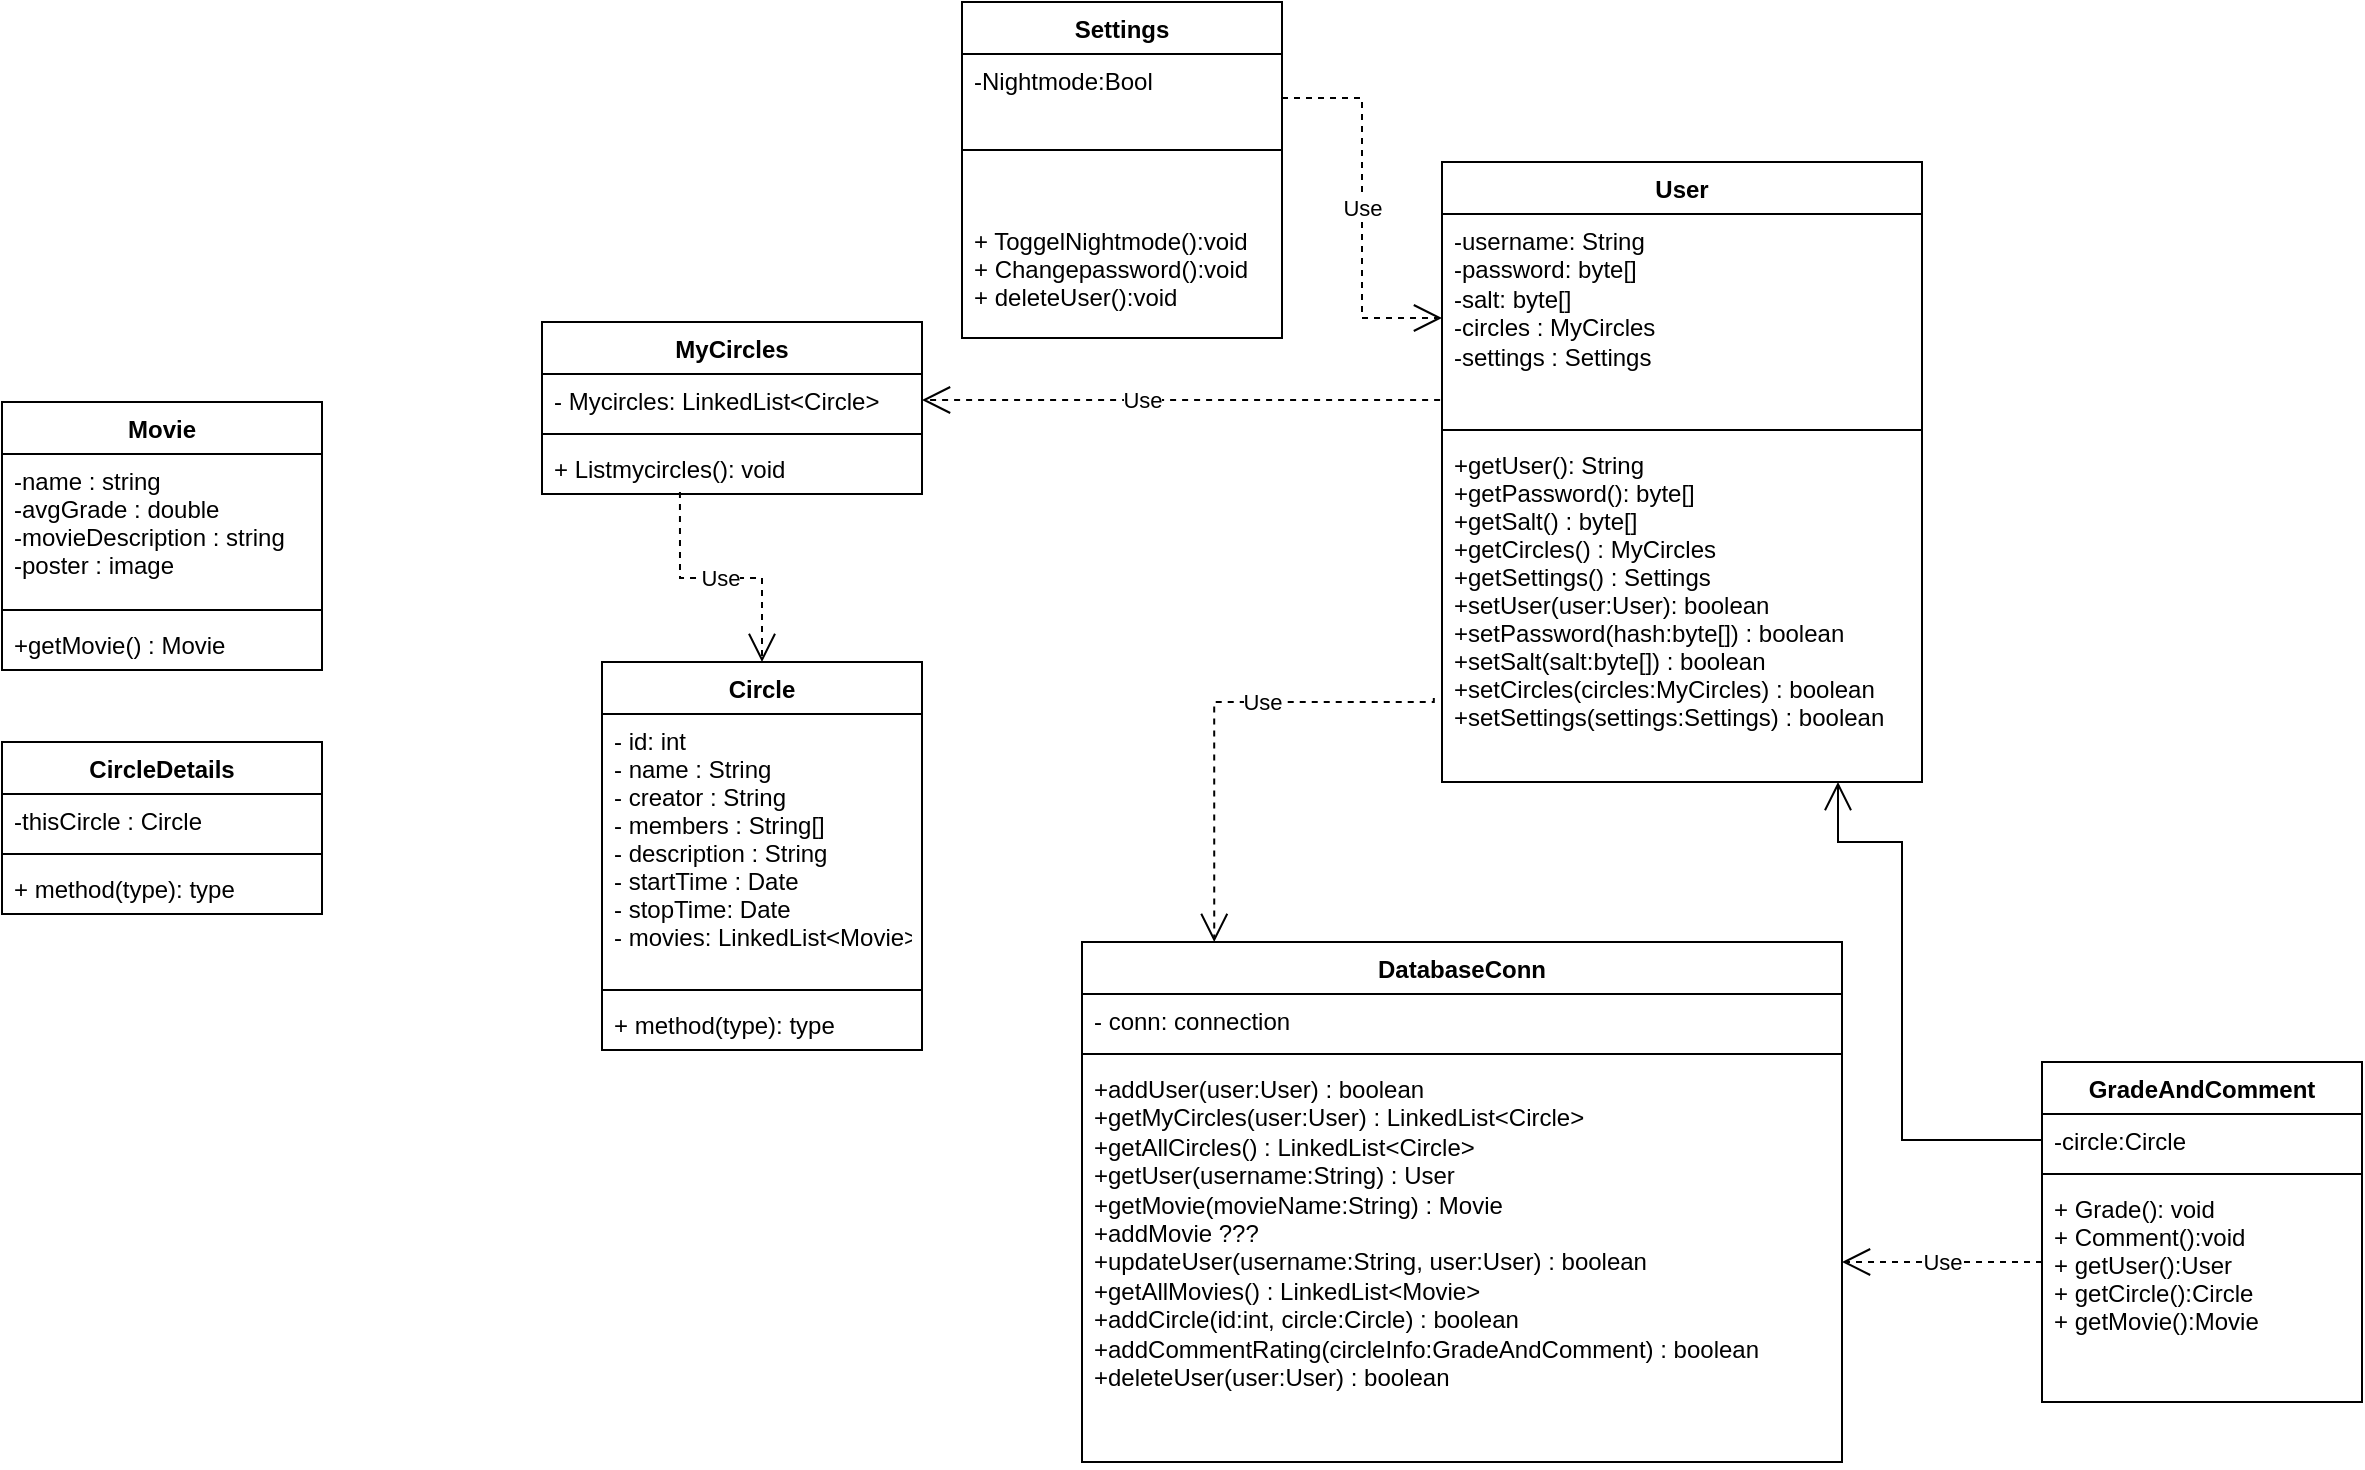 <mxfile version="15.5.0" type="github">
  <diagram id="czeYtxCxRM8ObdpQRXwS" name="Page-1">
    <mxGraphModel dx="1735" dy="762" grid="1" gridSize="10" guides="1" tooltips="1" connect="1" arrows="1" fold="1" page="1" pageScale="1" pageWidth="50000" pageHeight="50000" math="0" shadow="0">
      <root>
        <mxCell id="0" />
        <mxCell id="1" parent="0" />
        <mxCell id="46LosdDzDrLffaNwuIow-5" value="DatabaseConn" style="swimlane;fontStyle=1;align=center;verticalAlign=top;childLayout=stackLayout;horizontal=1;startSize=26;horizontalStack=0;resizeParent=1;resizeParentMax=0;resizeLast=0;collapsible=1;marginBottom=0;" parent="1" vertex="1">
          <mxGeometry x="1720" y="1290" width="380" height="260" as="geometry" />
        </mxCell>
        <mxCell id="46LosdDzDrLffaNwuIow-6" value="- conn: connection" style="text;strokeColor=none;fillColor=none;align=left;verticalAlign=top;spacingLeft=4;spacingRight=4;overflow=hidden;rotatable=0;points=[[0,0.5],[1,0.5]];portConstraint=eastwest;" parent="46LosdDzDrLffaNwuIow-5" vertex="1">
          <mxGeometry y="26" width="380" height="26" as="geometry" />
        </mxCell>
        <mxCell id="46LosdDzDrLffaNwuIow-7" value="" style="line;strokeWidth=1;fillColor=none;align=left;verticalAlign=middle;spacingTop=-1;spacingLeft=3;spacingRight=3;rotatable=0;labelPosition=right;points=[];portConstraint=eastwest;" parent="46LosdDzDrLffaNwuIow-5" vertex="1">
          <mxGeometry y="52" width="380" height="8" as="geometry" />
        </mxCell>
        <mxCell id="46LosdDzDrLffaNwuIow-8" value="+addUser(user:User) : boolean&#xa;+getMyCircles(user:User) : LinkedList&lt;Circle&gt;&#xa;+getAllCircles() : LinkedList&lt;Circle&gt;&#xa;+getUser(username:String) : User&#xa;+getMovie(movieName:String) : Movie&#xa;+addMovie ???&#xa;+updateUser(username:String, user:User) : boolean&#xa;+getAllMovies() : LinkedList&lt;Movie&gt;&#xa;+addCircle(id:int, circle:Circle) : boolean&#xa;+addCommentRating(circleInfo:GradeAndComment) : boolean&#xa;+deleteUser(user:User) : boolean&#xa;&#xa;&#xa;&#xa;" style="text;strokeColor=none;fillColor=none;align=left;verticalAlign=top;spacingLeft=4;spacingRight=4;overflow=hidden;rotatable=0;points=[[0,0.5],[1,0.5]];portConstraint=eastwest;whiteSpace=wrap;" parent="46LosdDzDrLffaNwuIow-5" vertex="1">
          <mxGeometry y="60" width="380" height="200" as="geometry" />
        </mxCell>
        <mxCell id="3OgGzo2SByA_cm2bsDLw-1" value="Circle" style="swimlane;fontStyle=1;align=center;verticalAlign=top;childLayout=stackLayout;horizontal=1;startSize=26;horizontalStack=0;resizeParent=1;resizeParentMax=0;resizeLast=0;collapsible=1;marginBottom=0;" parent="1" vertex="1">
          <mxGeometry x="1480" y="1150" width="160" height="194" as="geometry" />
        </mxCell>
        <mxCell id="3OgGzo2SByA_cm2bsDLw-2" value="- id: int&#xa;- name : String&#xa;- creator : String&#xa;- members : String[]&#xa;- description : String&#xa;- startTime : Date&#xa;- stopTime: Date&#xa;- movies: LinkedList&lt;Movie&gt;&#xa;" style="text;strokeColor=none;fillColor=none;align=left;verticalAlign=top;spacingLeft=4;spacingRight=4;overflow=hidden;rotatable=0;points=[[0,0.5],[1,0.5]];portConstraint=eastwest;" parent="3OgGzo2SByA_cm2bsDLw-1" vertex="1">
          <mxGeometry y="26" width="160" height="134" as="geometry" />
        </mxCell>
        <mxCell id="3OgGzo2SByA_cm2bsDLw-3" value="" style="line;strokeWidth=1;fillColor=none;align=left;verticalAlign=middle;spacingTop=-1;spacingLeft=3;spacingRight=3;rotatable=0;labelPosition=right;points=[];portConstraint=eastwest;" parent="3OgGzo2SByA_cm2bsDLw-1" vertex="1">
          <mxGeometry y="160" width="160" height="8" as="geometry" />
        </mxCell>
        <mxCell id="3OgGzo2SByA_cm2bsDLw-4" value="+ method(type): type" style="text;strokeColor=none;fillColor=none;align=left;verticalAlign=top;spacingLeft=4;spacingRight=4;overflow=hidden;rotatable=0;points=[[0,0.5],[1,0.5]];portConstraint=eastwest;" parent="3OgGzo2SByA_cm2bsDLw-1" vertex="1">
          <mxGeometry y="168" width="160" height="26" as="geometry" />
        </mxCell>
        <mxCell id="egLKUnMWFmZdAxHy4EYi-1" value="MyCircles" style="swimlane;fontStyle=1;align=center;verticalAlign=top;childLayout=stackLayout;horizontal=1;startSize=26;horizontalStack=0;resizeParent=1;resizeParentMax=0;resizeLast=0;collapsible=1;marginBottom=0;" parent="1" vertex="1">
          <mxGeometry x="1450" y="980" width="190" height="86" as="geometry" />
        </mxCell>
        <mxCell id="egLKUnMWFmZdAxHy4EYi-2" value="- Mycircles: LinkedList&lt;Circle&gt; " style="text;strokeColor=none;fillColor=none;align=left;verticalAlign=top;spacingLeft=4;spacingRight=4;overflow=hidden;rotatable=0;points=[[0,0.5],[1,0.5]];portConstraint=eastwest;" parent="egLKUnMWFmZdAxHy4EYi-1" vertex="1">
          <mxGeometry y="26" width="190" height="26" as="geometry" />
        </mxCell>
        <mxCell id="egLKUnMWFmZdAxHy4EYi-3" value="" style="line;strokeWidth=1;fillColor=none;align=left;verticalAlign=middle;spacingTop=-1;spacingLeft=3;spacingRight=3;rotatable=0;labelPosition=right;points=[];portConstraint=eastwest;" parent="egLKUnMWFmZdAxHy4EYi-1" vertex="1">
          <mxGeometry y="52" width="190" height="8" as="geometry" />
        </mxCell>
        <mxCell id="egLKUnMWFmZdAxHy4EYi-4" value="+ Listmycircles(): void" style="text;strokeColor=none;fillColor=none;align=left;verticalAlign=top;spacingLeft=4;spacingRight=4;overflow=hidden;rotatable=0;points=[[0,0.5],[1,0.5]];portConstraint=eastwest;" parent="egLKUnMWFmZdAxHy4EYi-1" vertex="1">
          <mxGeometry y="60" width="190" height="26" as="geometry" />
        </mxCell>
        <mxCell id="8Do-b4mo3wIUdCFwqy2j-4" value="Movie" style="swimlane;fontStyle=1;align=center;verticalAlign=top;childLayout=stackLayout;horizontal=1;startSize=26;horizontalStack=0;resizeParent=1;resizeParentMax=0;resizeLast=0;collapsible=1;marginBottom=0;" parent="1" vertex="1">
          <mxGeometry x="1180" y="1020" width="160" height="134" as="geometry" />
        </mxCell>
        <mxCell id="8Do-b4mo3wIUdCFwqy2j-5" value="-name : string&#xa;-avgGrade : double&#xa;-movieDescription : string&#xa;-poster : image" style="text;strokeColor=none;fillColor=none;align=left;verticalAlign=top;spacingLeft=4;spacingRight=4;overflow=hidden;rotatable=0;points=[[0,0.5],[1,0.5]];portConstraint=eastwest;" parent="8Do-b4mo3wIUdCFwqy2j-4" vertex="1">
          <mxGeometry y="26" width="160" height="74" as="geometry" />
        </mxCell>
        <mxCell id="8Do-b4mo3wIUdCFwqy2j-6" value="" style="line;strokeWidth=1;fillColor=none;align=left;verticalAlign=middle;spacingTop=-1;spacingLeft=3;spacingRight=3;rotatable=0;labelPosition=right;points=[];portConstraint=eastwest;" parent="8Do-b4mo3wIUdCFwqy2j-4" vertex="1">
          <mxGeometry y="100" width="160" height="8" as="geometry" />
        </mxCell>
        <mxCell id="8Do-b4mo3wIUdCFwqy2j-7" value="+getMovie() : Movie" style="text;strokeColor=none;fillColor=none;align=left;verticalAlign=top;spacingLeft=4;spacingRight=4;overflow=hidden;rotatable=0;points=[[0,0.5],[1,0.5]];portConstraint=eastwest;" parent="8Do-b4mo3wIUdCFwqy2j-4" vertex="1">
          <mxGeometry y="108" width="160" height="26" as="geometry" />
        </mxCell>
        <mxCell id="8Do-b4mo3wIUdCFwqy2j-8" value="CircleDetails" style="swimlane;fontStyle=1;align=center;verticalAlign=top;childLayout=stackLayout;horizontal=1;startSize=26;horizontalStack=0;resizeParent=1;resizeParentMax=0;resizeLast=0;collapsible=1;marginBottom=0;" parent="1" vertex="1">
          <mxGeometry x="1180" y="1190" width="160" height="86" as="geometry" />
        </mxCell>
        <mxCell id="8Do-b4mo3wIUdCFwqy2j-9" value="-thisCircle : Circle" style="text;strokeColor=none;fillColor=none;align=left;verticalAlign=top;spacingLeft=4;spacingRight=4;overflow=hidden;rotatable=0;points=[[0,0.5],[1,0.5]];portConstraint=eastwest;" parent="8Do-b4mo3wIUdCFwqy2j-8" vertex="1">
          <mxGeometry y="26" width="160" height="26" as="geometry" />
        </mxCell>
        <mxCell id="8Do-b4mo3wIUdCFwqy2j-10" value="" style="line;strokeWidth=1;fillColor=none;align=left;verticalAlign=middle;spacingTop=-1;spacingLeft=3;spacingRight=3;rotatable=0;labelPosition=right;points=[];portConstraint=eastwest;" parent="8Do-b4mo3wIUdCFwqy2j-8" vertex="1">
          <mxGeometry y="52" width="160" height="8" as="geometry" />
        </mxCell>
        <mxCell id="8Do-b4mo3wIUdCFwqy2j-11" value="+ method(type): type" style="text;strokeColor=none;fillColor=none;align=left;verticalAlign=top;spacingLeft=4;spacingRight=4;overflow=hidden;rotatable=0;points=[[0,0.5],[1,0.5]];portConstraint=eastwest;" parent="8Do-b4mo3wIUdCFwqy2j-8" vertex="1">
          <mxGeometry y="60" width="160" height="26" as="geometry" />
        </mxCell>
        <mxCell id="egLKUnMWFmZdAxHy4EYi-6" value="GradeAndComment" style="swimlane;fontStyle=1;align=center;verticalAlign=top;childLayout=stackLayout;horizontal=1;startSize=26;horizontalStack=0;resizeParent=1;resizeParentMax=0;resizeLast=0;collapsible=1;marginBottom=0;" parent="1" vertex="1">
          <mxGeometry x="2200" y="1350" width="160" height="170" as="geometry" />
        </mxCell>
        <mxCell id="egLKUnMWFmZdAxHy4EYi-7" value="-circle:Circle" style="text;strokeColor=none;fillColor=none;align=left;verticalAlign=top;spacingLeft=4;spacingRight=4;overflow=hidden;rotatable=0;points=[[0,0.5],[1,0.5]];portConstraint=eastwest;" parent="egLKUnMWFmZdAxHy4EYi-6" vertex="1">
          <mxGeometry y="26" width="160" height="26" as="geometry" />
        </mxCell>
        <mxCell id="egLKUnMWFmZdAxHy4EYi-8" value="" style="line;strokeWidth=1;fillColor=none;align=left;verticalAlign=middle;spacingTop=-1;spacingLeft=3;spacingRight=3;rotatable=0;labelPosition=right;points=[];portConstraint=eastwest;" parent="egLKUnMWFmZdAxHy4EYi-6" vertex="1">
          <mxGeometry y="52" width="160" height="8" as="geometry" />
        </mxCell>
        <mxCell id="egLKUnMWFmZdAxHy4EYi-9" value="+ Grade(): void&#xa;+ Comment():void&#xa;+ getUser():User&#xa;+ getCircle():Circle&#xa;+ getMovie():Movie" style="text;strokeColor=none;fillColor=none;align=left;verticalAlign=top;spacingLeft=4;spacingRight=4;overflow=hidden;rotatable=0;points=[[0,0.5],[1,0.5]];portConstraint=eastwest;" parent="egLKUnMWFmZdAxHy4EYi-6" vertex="1">
          <mxGeometry y="60" width="160" height="110" as="geometry" />
        </mxCell>
        <mxCell id="egLKUnMWFmZdAxHy4EYi-10" value="Settings" style="swimlane;fontStyle=1;align=center;verticalAlign=top;childLayout=stackLayout;horizontal=1;startSize=26;horizontalStack=0;resizeParent=1;resizeParentMax=0;resizeLast=0;collapsible=1;marginBottom=0;" parent="1" vertex="1">
          <mxGeometry x="1660" y="820" width="160" height="168" as="geometry" />
        </mxCell>
        <mxCell id="egLKUnMWFmZdAxHy4EYi-11" value="-Nightmode:Bool&#xa;" style="text;strokeColor=none;fillColor=none;align=left;verticalAlign=top;spacingLeft=4;spacingRight=4;overflow=hidden;rotatable=0;points=[[0,0.5],[1,0.5]];portConstraint=eastwest;" parent="egLKUnMWFmZdAxHy4EYi-10" vertex="1">
          <mxGeometry y="26" width="160" height="44" as="geometry" />
        </mxCell>
        <mxCell id="egLKUnMWFmZdAxHy4EYi-12" value="" style="line;strokeWidth=1;fillColor=none;align=left;verticalAlign=middle;spacingTop=-1;spacingLeft=3;spacingRight=3;rotatable=0;labelPosition=right;points=[];portConstraint=eastwest;" parent="egLKUnMWFmZdAxHy4EYi-10" vertex="1">
          <mxGeometry y="70" width="160" height="8" as="geometry" />
        </mxCell>
        <mxCell id="egLKUnMWFmZdAxHy4EYi-13" value="&#xa;&#xa;+ ToggelNightmode():void&#xa;+ Changepassword():void&#xa;+ deleteUser():void&#xa;" style="text;strokeColor=none;fillColor=none;align=left;verticalAlign=top;spacingLeft=4;spacingRight=4;overflow=hidden;rotatable=0;points=[[0,0.5],[1,0.5]];portConstraint=eastwest;" parent="egLKUnMWFmZdAxHy4EYi-10" vertex="1">
          <mxGeometry y="78" width="160" height="90" as="geometry" />
        </mxCell>
        <mxCell id="XvthLG9ytAD4mO-bvngX-1" value="User" style="swimlane;fontStyle=1;align=center;verticalAlign=top;childLayout=stackLayout;horizontal=1;startSize=26;horizontalStack=0;resizeParent=1;resizeParentMax=0;resizeLast=0;collapsible=1;marginBottom=0;" vertex="1" parent="1">
          <mxGeometry x="1900" y="900" width="240" height="310" as="geometry" />
        </mxCell>
        <mxCell id="XvthLG9ytAD4mO-bvngX-2" value="-username: String&#xa;-password: byte[]&#xa;-salt: byte[]&#xa;-circles : MyCircles&#xa;-settings : Settings" style="text;strokeColor=none;fillColor=none;align=left;verticalAlign=top;spacingLeft=4;spacingRight=4;overflow=hidden;rotatable=0;points=[[0,0.5],[1,0.5]];portConstraint=eastwest;whiteSpace=wrap;" vertex="1" parent="XvthLG9ytAD4mO-bvngX-1">
          <mxGeometry y="26" width="240" height="104" as="geometry" />
        </mxCell>
        <mxCell id="XvthLG9ytAD4mO-bvngX-3" value="" style="line;strokeWidth=1;fillColor=none;align=left;verticalAlign=middle;spacingTop=-1;spacingLeft=3;spacingRight=3;rotatable=0;labelPosition=right;points=[];portConstraint=eastwest;" vertex="1" parent="XvthLG9ytAD4mO-bvngX-1">
          <mxGeometry y="130" width="240" height="8" as="geometry" />
        </mxCell>
        <mxCell id="XvthLG9ytAD4mO-bvngX-4" value="+getUser(): String&#xa;+getPassword(): byte[]&#xa;+getSalt() : byte[]&#xa;+getCircles() : MyCircles&#xa;+getSettings() : Settings&#xa;+setUser(user:User): boolean&#xa;+setPassword(hash:byte[]) : boolean&#xa;+setSalt(salt:byte[]) : boolean&#xa;+setCircles(circles:MyCircles) : boolean&#xa;+setSettings(settings:Settings) : boolean&#xa;" style="text;strokeColor=none;fillColor=none;align=left;verticalAlign=top;spacingLeft=4;spacingRight=4;overflow=hidden;rotatable=0;points=[[0,0.5],[1,0.5]];portConstraint=eastwest;" vertex="1" parent="XvthLG9ytAD4mO-bvngX-1">
          <mxGeometry y="138" width="240" height="172" as="geometry" />
        </mxCell>
        <mxCell id="XvthLG9ytAD4mO-bvngX-7" value="Use" style="endArrow=open;endSize=12;dashed=1;html=1;rounded=0;edgeStyle=orthogonalEdgeStyle;entryX=0.174;entryY=0;entryDx=0;entryDy=0;entryPerimeter=0;exitX=-0.017;exitY=0.756;exitDx=0;exitDy=0;exitPerimeter=0;" edge="1" parent="1" source="XvthLG9ytAD4mO-bvngX-4" target="46LosdDzDrLffaNwuIow-5">
          <mxGeometry x="-0.242" width="160" relative="1" as="geometry">
            <mxPoint x="1880" y="1170" as="sourcePoint" />
            <mxPoint x="2160" y="1240" as="targetPoint" />
            <Array as="points">
              <mxPoint x="1896" y="1170" />
              <mxPoint x="1786" y="1170" />
            </Array>
            <mxPoint as="offset" />
          </mxGeometry>
        </mxCell>
        <mxCell id="XvthLG9ytAD4mO-bvngX-8" value="Use" style="endArrow=open;endSize=12;dashed=1;html=1;rounded=0;edgeStyle=orthogonalEdgeStyle;" edge="1" parent="1">
          <mxGeometry width="160" relative="1" as="geometry">
            <mxPoint x="2200" y="1450" as="sourcePoint" />
            <mxPoint x="2100" y="1450" as="targetPoint" />
          </mxGeometry>
        </mxCell>
        <mxCell id="XvthLG9ytAD4mO-bvngX-14" value="" style="endArrow=open;endFill=1;endSize=12;html=1;rounded=0;edgeStyle=orthogonalEdgeStyle;exitX=0;exitY=0.5;exitDx=0;exitDy=0;" edge="1" parent="1" source="egLKUnMWFmZdAxHy4EYi-7">
          <mxGeometry width="160" relative="1" as="geometry">
            <mxPoint x="2160" y="1390" as="sourcePoint" />
            <mxPoint x="2098" y="1210" as="targetPoint" />
            <Array as="points">
              <mxPoint x="2130" y="1389" />
              <mxPoint x="2130" y="1240" />
              <mxPoint x="2098" y="1240" />
            </Array>
          </mxGeometry>
        </mxCell>
        <mxCell id="XvthLG9ytAD4mO-bvngX-15" value="Use" style="endArrow=open;endSize=12;dashed=1;html=1;rounded=0;edgeStyle=orthogonalEdgeStyle;exitX=1;exitY=0.5;exitDx=0;exitDy=0;entryX=0;entryY=0.5;entryDx=0;entryDy=0;" edge="1" parent="1" source="egLKUnMWFmZdAxHy4EYi-11" target="XvthLG9ytAD4mO-bvngX-2">
          <mxGeometry width="160" relative="1" as="geometry">
            <mxPoint x="1860" y="1190" as="sourcePoint" />
            <mxPoint x="2020" y="1190" as="targetPoint" />
          </mxGeometry>
        </mxCell>
        <mxCell id="XvthLG9ytAD4mO-bvngX-17" value="Use" style="endArrow=open;endSize=12;dashed=1;html=1;rounded=0;edgeStyle=orthogonalEdgeStyle;exitX=0;exitY=0.788;exitDx=0;exitDy=0;exitPerimeter=0;entryX=1;entryY=0.5;entryDx=0;entryDy=0;" edge="1" parent="1" source="XvthLG9ytAD4mO-bvngX-2" target="egLKUnMWFmZdAxHy4EYi-2">
          <mxGeometry x="0.188" width="160" relative="1" as="geometry">
            <mxPoint x="1760" y="1050" as="sourcePoint" />
            <mxPoint x="1730" y="1110" as="targetPoint" />
            <Array as="points">
              <mxPoint x="1900" y="1019" />
            </Array>
            <mxPoint as="offset" />
          </mxGeometry>
        </mxCell>
        <mxCell id="XvthLG9ytAD4mO-bvngX-19" value="Use" style="endArrow=open;endSize=12;dashed=1;html=1;rounded=0;edgeStyle=orthogonalEdgeStyle;entryX=0.5;entryY=0;entryDx=0;entryDy=0;exitX=0.363;exitY=0.962;exitDx=0;exitDy=0;exitPerimeter=0;" edge="1" parent="1" source="egLKUnMWFmZdAxHy4EYi-4" target="3OgGzo2SByA_cm2bsDLw-1">
          <mxGeometry width="160" relative="1" as="geometry">
            <mxPoint x="1490" y="1086.5" as="sourcePoint" />
            <mxPoint x="1650" y="1086.5" as="targetPoint" />
          </mxGeometry>
        </mxCell>
      </root>
    </mxGraphModel>
  </diagram>
</mxfile>
